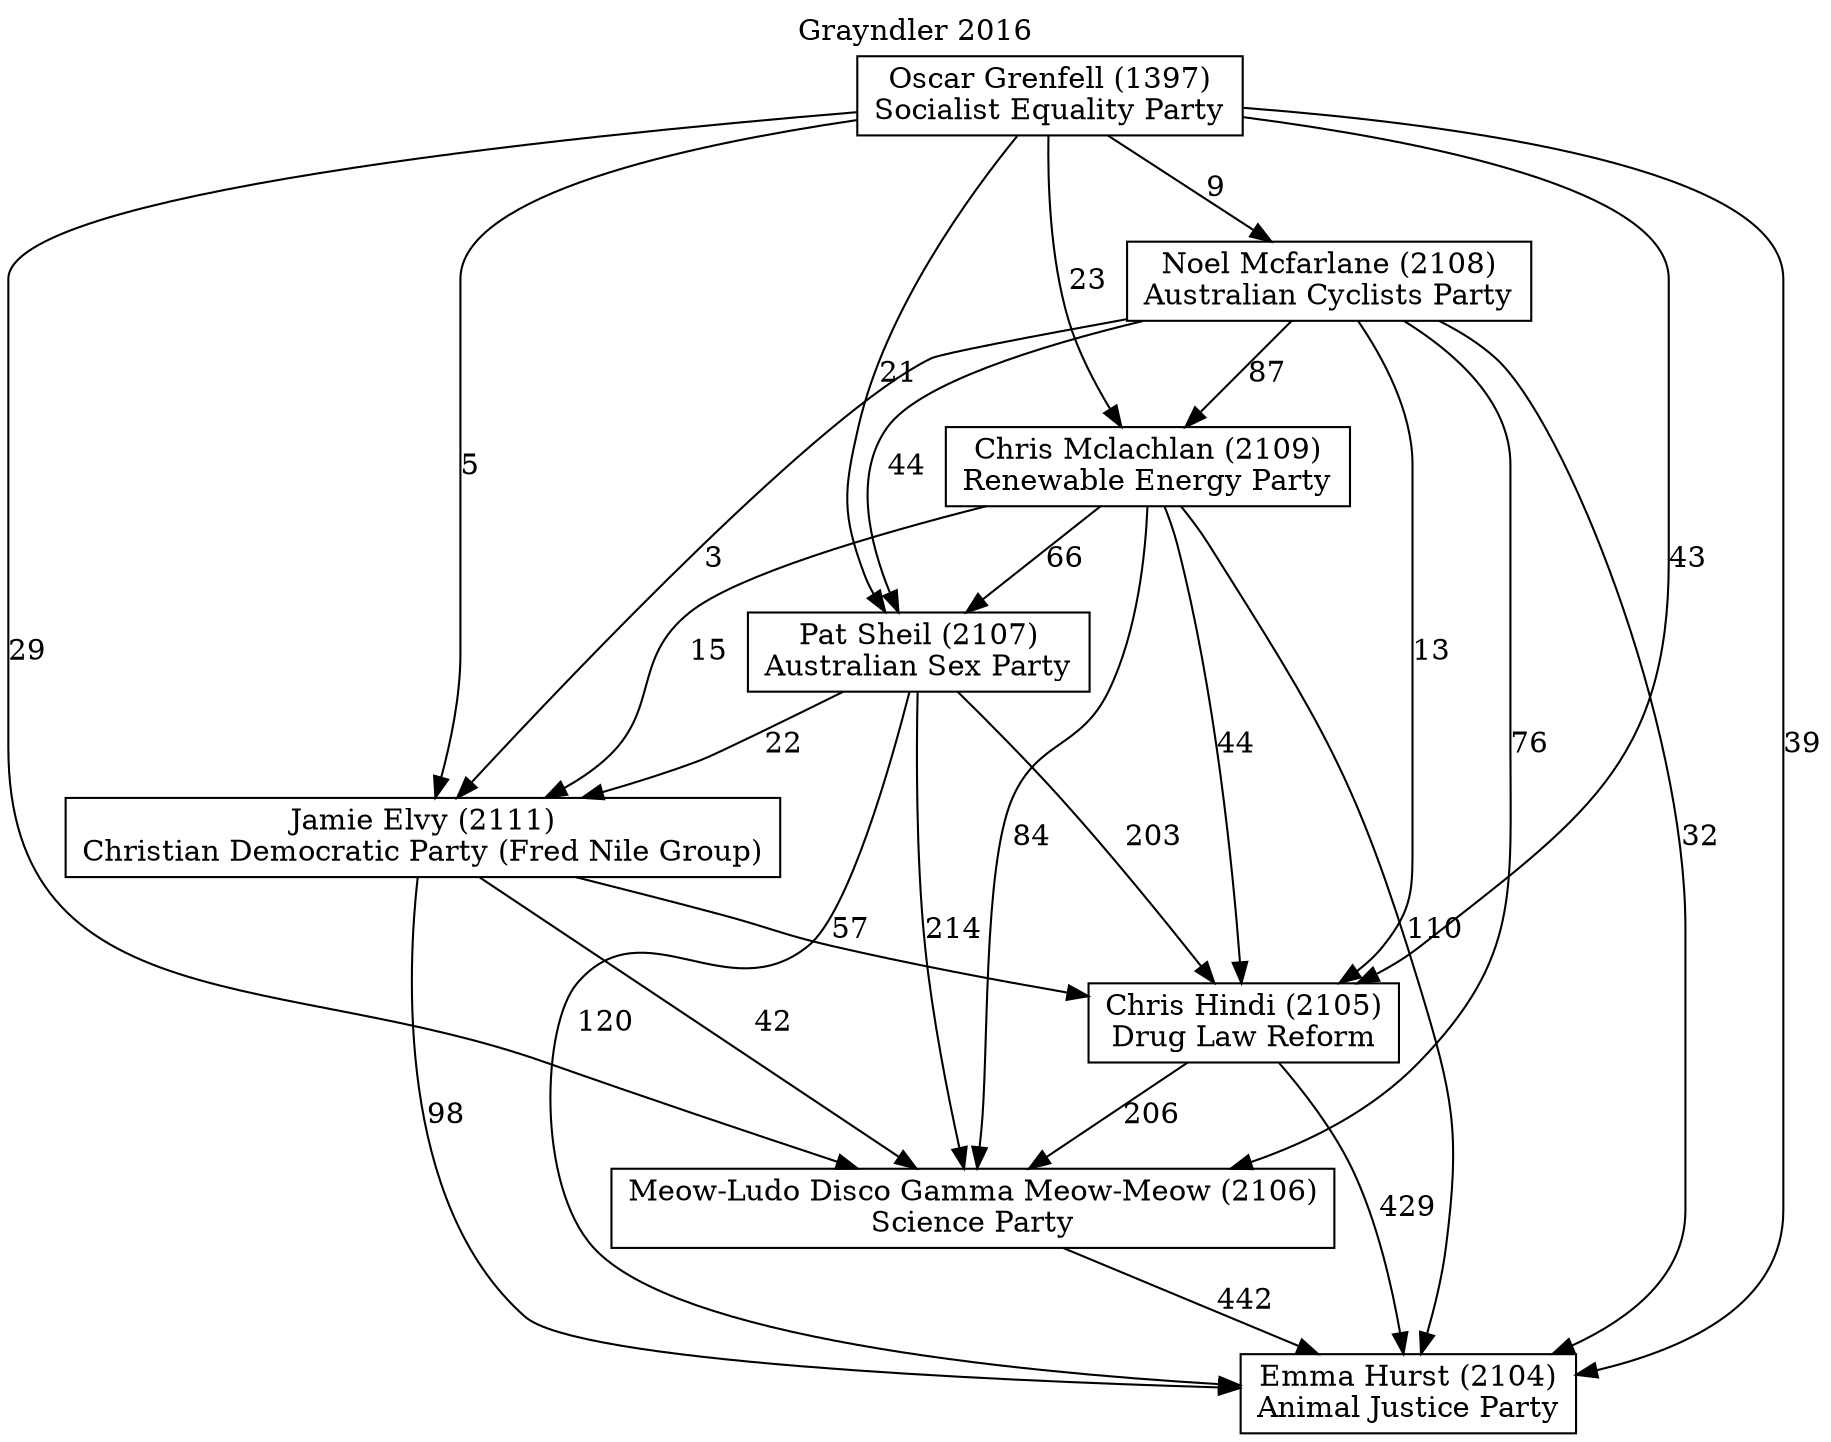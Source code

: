 // House preference flow
digraph "Emma Hurst (2104)_Grayndler_2016" {
	graph [label="Grayndler 2016" labelloc=t mclimit=2]
	node [shape=box]
	"Emma Hurst (2104)" [label="Emma Hurst (2104)
Animal Justice Party"]
	"Meow-Ludo Disco Gamma Meow-Meow (2106)" [label="Meow-Ludo Disco Gamma Meow-Meow (2106)
Science Party"]
	"Chris Hindi (2105)" [label="Chris Hindi (2105)
Drug Law Reform"]
	"Jamie Elvy (2111)" [label="Jamie Elvy (2111)
Christian Democratic Party (Fred Nile Group)"]
	"Pat Sheil (2107)" [label="Pat Sheil (2107)
Australian Sex Party"]
	"Chris Mclachlan (2109)" [label="Chris Mclachlan (2109)
Renewable Energy Party"]
	"Noel Mcfarlane (2108)" [label="Noel Mcfarlane (2108)
Australian Cyclists Party"]
	"Oscar Grenfell (1397)" [label="Oscar Grenfell (1397)
Socialist Equality Party"]
	"Meow-Ludo Disco Gamma Meow-Meow (2106)" -> "Emma Hurst (2104)" [label=442]
	"Chris Hindi (2105)" -> "Meow-Ludo Disco Gamma Meow-Meow (2106)" [label=206]
	"Jamie Elvy (2111)" -> "Chris Hindi (2105)" [label=57]
	"Pat Sheil (2107)" -> "Jamie Elvy (2111)" [label=22]
	"Chris Mclachlan (2109)" -> "Pat Sheil (2107)" [label=66]
	"Noel Mcfarlane (2108)" -> "Chris Mclachlan (2109)" [label=87]
	"Oscar Grenfell (1397)" -> "Noel Mcfarlane (2108)" [label=9]
	"Chris Hindi (2105)" -> "Emma Hurst (2104)" [label=429]
	"Jamie Elvy (2111)" -> "Emma Hurst (2104)" [label=98]
	"Pat Sheil (2107)" -> "Emma Hurst (2104)" [label=120]
	"Chris Mclachlan (2109)" -> "Emma Hurst (2104)" [label=110]
	"Noel Mcfarlane (2108)" -> "Emma Hurst (2104)" [label=32]
	"Oscar Grenfell (1397)" -> "Emma Hurst (2104)" [label=39]
	"Oscar Grenfell (1397)" -> "Chris Mclachlan (2109)" [label=23]
	"Noel Mcfarlane (2108)" -> "Pat Sheil (2107)" [label=44]
	"Oscar Grenfell (1397)" -> "Pat Sheil (2107)" [label=21]
	"Chris Mclachlan (2109)" -> "Jamie Elvy (2111)" [label=15]
	"Noel Mcfarlane (2108)" -> "Jamie Elvy (2111)" [label=3]
	"Oscar Grenfell (1397)" -> "Jamie Elvy (2111)" [label=5]
	"Pat Sheil (2107)" -> "Chris Hindi (2105)" [label=203]
	"Chris Mclachlan (2109)" -> "Chris Hindi (2105)" [label=44]
	"Noel Mcfarlane (2108)" -> "Chris Hindi (2105)" [label=13]
	"Oscar Grenfell (1397)" -> "Chris Hindi (2105)" [label=43]
	"Jamie Elvy (2111)" -> "Meow-Ludo Disco Gamma Meow-Meow (2106)" [label=42]
	"Pat Sheil (2107)" -> "Meow-Ludo Disco Gamma Meow-Meow (2106)" [label=214]
	"Chris Mclachlan (2109)" -> "Meow-Ludo Disco Gamma Meow-Meow (2106)" [label=84]
	"Noel Mcfarlane (2108)" -> "Meow-Ludo Disco Gamma Meow-Meow (2106)" [label=76]
	"Oscar Grenfell (1397)" -> "Meow-Ludo Disco Gamma Meow-Meow (2106)" [label=29]
}
